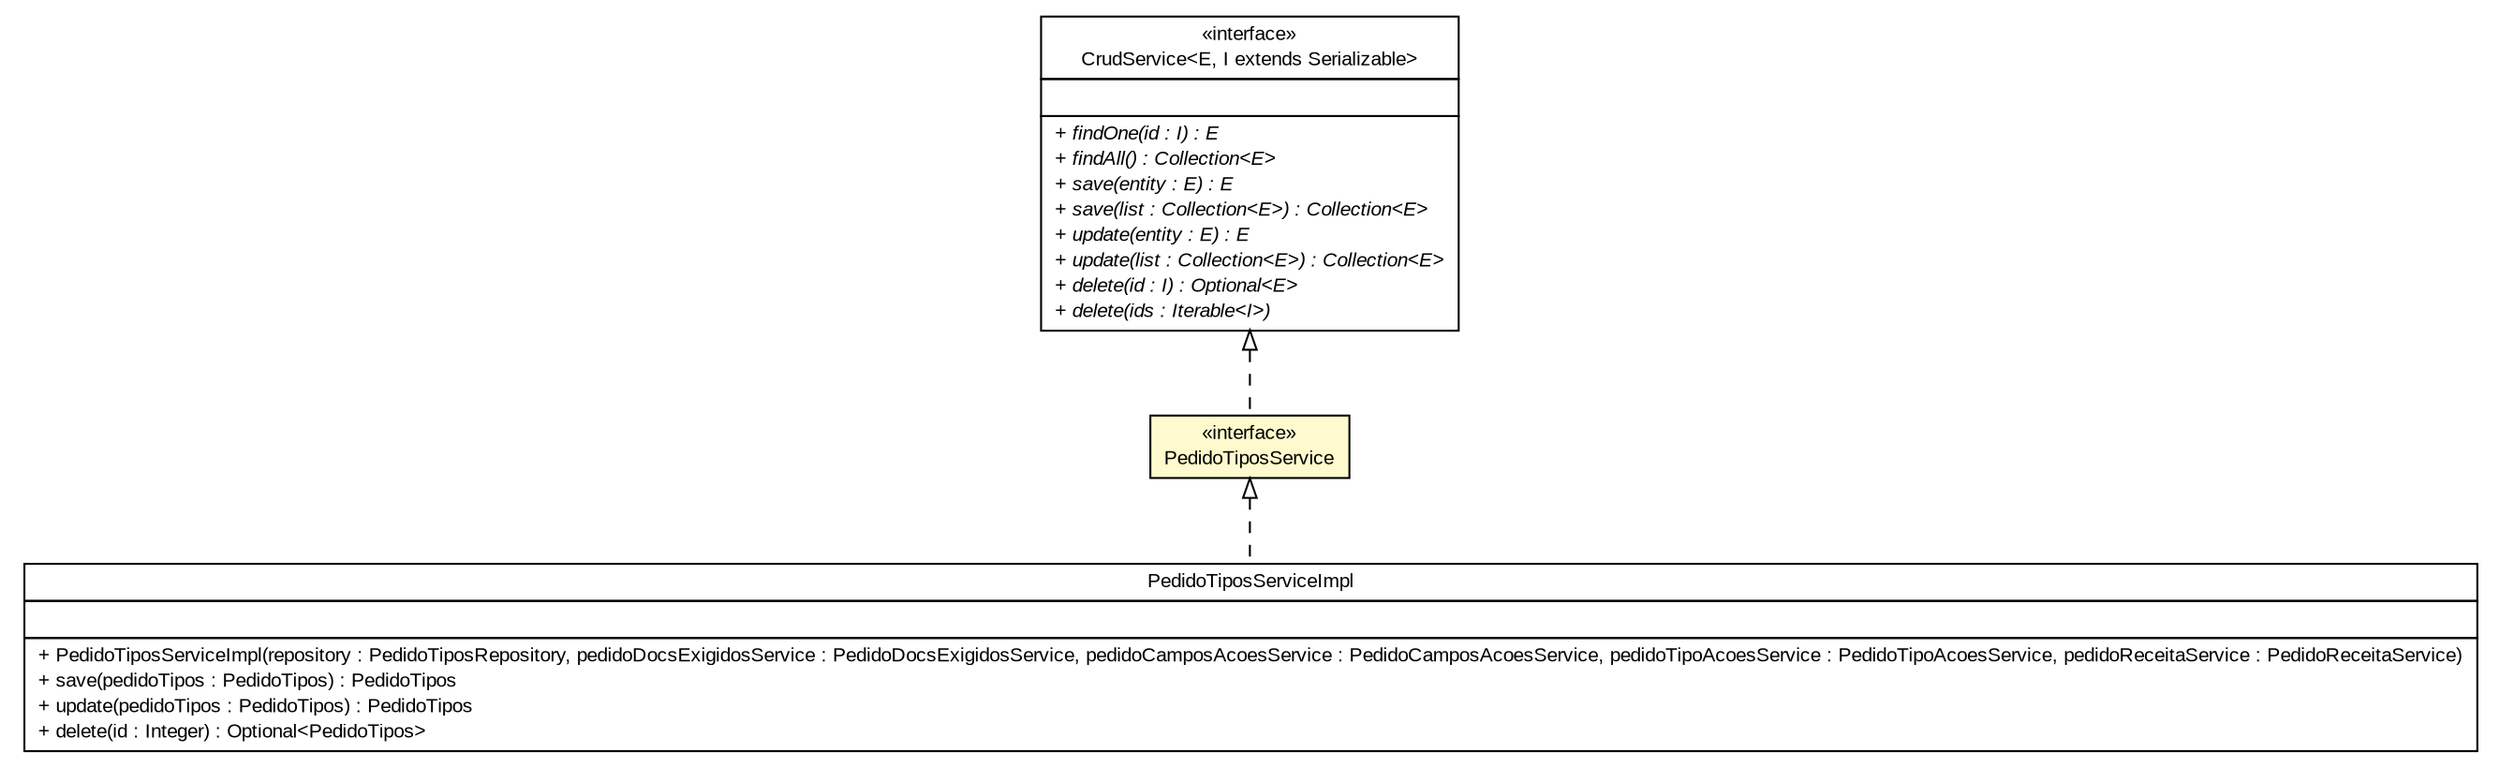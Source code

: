 #!/usr/local/bin/dot
#
# Class diagram 
# Generated by UMLGraph version R5_6 (http://www.umlgraph.org/)
#

digraph G {
	edge [fontname="arial",fontsize=10,labelfontname="arial",labelfontsize=10];
	node [fontname="arial",fontsize=10,shape=plaintext];
	nodesep=0.25;
	ranksep=0.5;
	// br.gov.to.sefaz.business.service.CrudService<E, I extends java.io.Serializable>
	c817716 [label=<<table title="br.gov.to.sefaz.business.service.CrudService" border="0" cellborder="1" cellspacing="0" cellpadding="2" port="p" href="../../../../business/service/CrudService.html">
		<tr><td><table border="0" cellspacing="0" cellpadding="1">
<tr><td align="center" balign="center"> &#171;interface&#187; </td></tr>
<tr><td align="center" balign="center"> CrudService&lt;E, I extends Serializable&gt; </td></tr>
		</table></td></tr>
		<tr><td><table border="0" cellspacing="0" cellpadding="1">
<tr><td align="left" balign="left">  </td></tr>
		</table></td></tr>
		<tr><td><table border="0" cellspacing="0" cellpadding="1">
<tr><td align="left" balign="left"><font face="arial italic" point-size="10.0"> + findOne(id : I) : E </font></td></tr>
<tr><td align="left" balign="left"><font face="arial italic" point-size="10.0"> + findAll() : Collection&lt;E&gt; </font></td></tr>
<tr><td align="left" balign="left"><font face="arial italic" point-size="10.0"> + save(entity : E) : E </font></td></tr>
<tr><td align="left" balign="left"><font face="arial italic" point-size="10.0"> + save(list : Collection&lt;E&gt;) : Collection&lt;E&gt; </font></td></tr>
<tr><td align="left" balign="left"><font face="arial italic" point-size="10.0"> + update(entity : E) : E </font></td></tr>
<tr><td align="left" balign="left"><font face="arial italic" point-size="10.0"> + update(list : Collection&lt;E&gt;) : Collection&lt;E&gt; </font></td></tr>
<tr><td align="left" balign="left"><font face="arial italic" point-size="10.0"> + delete(id : I) : Optional&lt;E&gt; </font></td></tr>
<tr><td align="left" balign="left"><font face="arial italic" point-size="10.0"> + delete(ids : Iterable&lt;I&gt;) </font></td></tr>
		</table></td></tr>
		</table>>, URL="../../../../business/service/CrudService.html", fontname="arial", fontcolor="black", fontsize=10.0];
	// br.gov.to.sefaz.arr.parametros.business.service.PedidoTiposService
	c818112 [label=<<table title="br.gov.to.sefaz.arr.parametros.business.service.PedidoTiposService" border="0" cellborder="1" cellspacing="0" cellpadding="2" port="p" bgcolor="lemonChiffon" href="./PedidoTiposService.html">
		<tr><td><table border="0" cellspacing="0" cellpadding="1">
<tr><td align="center" balign="center"> &#171;interface&#187; </td></tr>
<tr><td align="center" balign="center"> PedidoTiposService </td></tr>
		</table></td></tr>
		</table>>, URL="./PedidoTiposService.html", fontname="arial", fontcolor="black", fontsize=10.0];
	// br.gov.to.sefaz.arr.parametros.business.service.impl.PedidoTiposServiceImpl
	c818139 [label=<<table title="br.gov.to.sefaz.arr.parametros.business.service.impl.PedidoTiposServiceImpl" border="0" cellborder="1" cellspacing="0" cellpadding="2" port="p" href="./impl/PedidoTiposServiceImpl.html">
		<tr><td><table border="0" cellspacing="0" cellpadding="1">
<tr><td align="center" balign="center"> PedidoTiposServiceImpl </td></tr>
		</table></td></tr>
		<tr><td><table border="0" cellspacing="0" cellpadding="1">
<tr><td align="left" balign="left">  </td></tr>
		</table></td></tr>
		<tr><td><table border="0" cellspacing="0" cellpadding="1">
<tr><td align="left" balign="left"> + PedidoTiposServiceImpl(repository : PedidoTiposRepository, pedidoDocsExigidosService : PedidoDocsExigidosService, pedidoCamposAcoesService : PedidoCamposAcoesService, pedidoTipoAcoesService : PedidoTipoAcoesService, pedidoReceitaService : PedidoReceitaService) </td></tr>
<tr><td align="left" balign="left"> + save(pedidoTipos : PedidoTipos) : PedidoTipos </td></tr>
<tr><td align="left" balign="left"> + update(pedidoTipos : PedidoTipos) : PedidoTipos </td></tr>
<tr><td align="left" balign="left"> + delete(id : Integer) : Optional&lt;PedidoTipos&gt; </td></tr>
		</table></td></tr>
		</table>>, URL="./impl/PedidoTiposServiceImpl.html", fontname="arial", fontcolor="black", fontsize=10.0];
	//br.gov.to.sefaz.arr.parametros.business.service.PedidoTiposService implements br.gov.to.sefaz.business.service.CrudService<E, I extends java.io.Serializable>
	c817716:p -> c818112:p [dir=back,arrowtail=empty,style=dashed];
	//br.gov.to.sefaz.arr.parametros.business.service.impl.PedidoTiposServiceImpl implements br.gov.to.sefaz.arr.parametros.business.service.PedidoTiposService
	c818112:p -> c818139:p [dir=back,arrowtail=empty,style=dashed];
}

